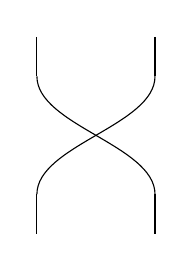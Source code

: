 \begin{tikzpicture}
	\begin{pgfonlayer}{nodelayer}
		\node [style=none] (0) at (-0.75, 1.25) {};
		\node [style=none] (1) at (-0.75, 0.75) {};
		\node [style=none] (2) at (-0.75, -1.25) {};
		\node [style=none] (3) at (-0.75, -0.75) {};
		\node [style=none] (4) at (0.75, 0.75) {};
		\node [style=none] (5) at (0.75, -0.75) {};
		\node [style=none] (6) at (0.75, 1.25) {};
		\node [style=none] (7) at (0.75, -1.25) {};
	\end{pgfonlayer}
	\begin{pgfonlayer}{edgelayer}
		\draw (0.center) to (1.center);
		\draw (3.center) to (2.center);
		\draw (6.center) to (4.center);
		\draw (5.center) to (7.center);
		\draw [style=swap, in=90, out=-90, looseness=0.75] (1.center) to (5.center);
		\draw [style=swap, in=90, out=-90, looseness=0.75] (4.center) to (3.center);
	\end{pgfonlayer}
\end{tikzpicture}
